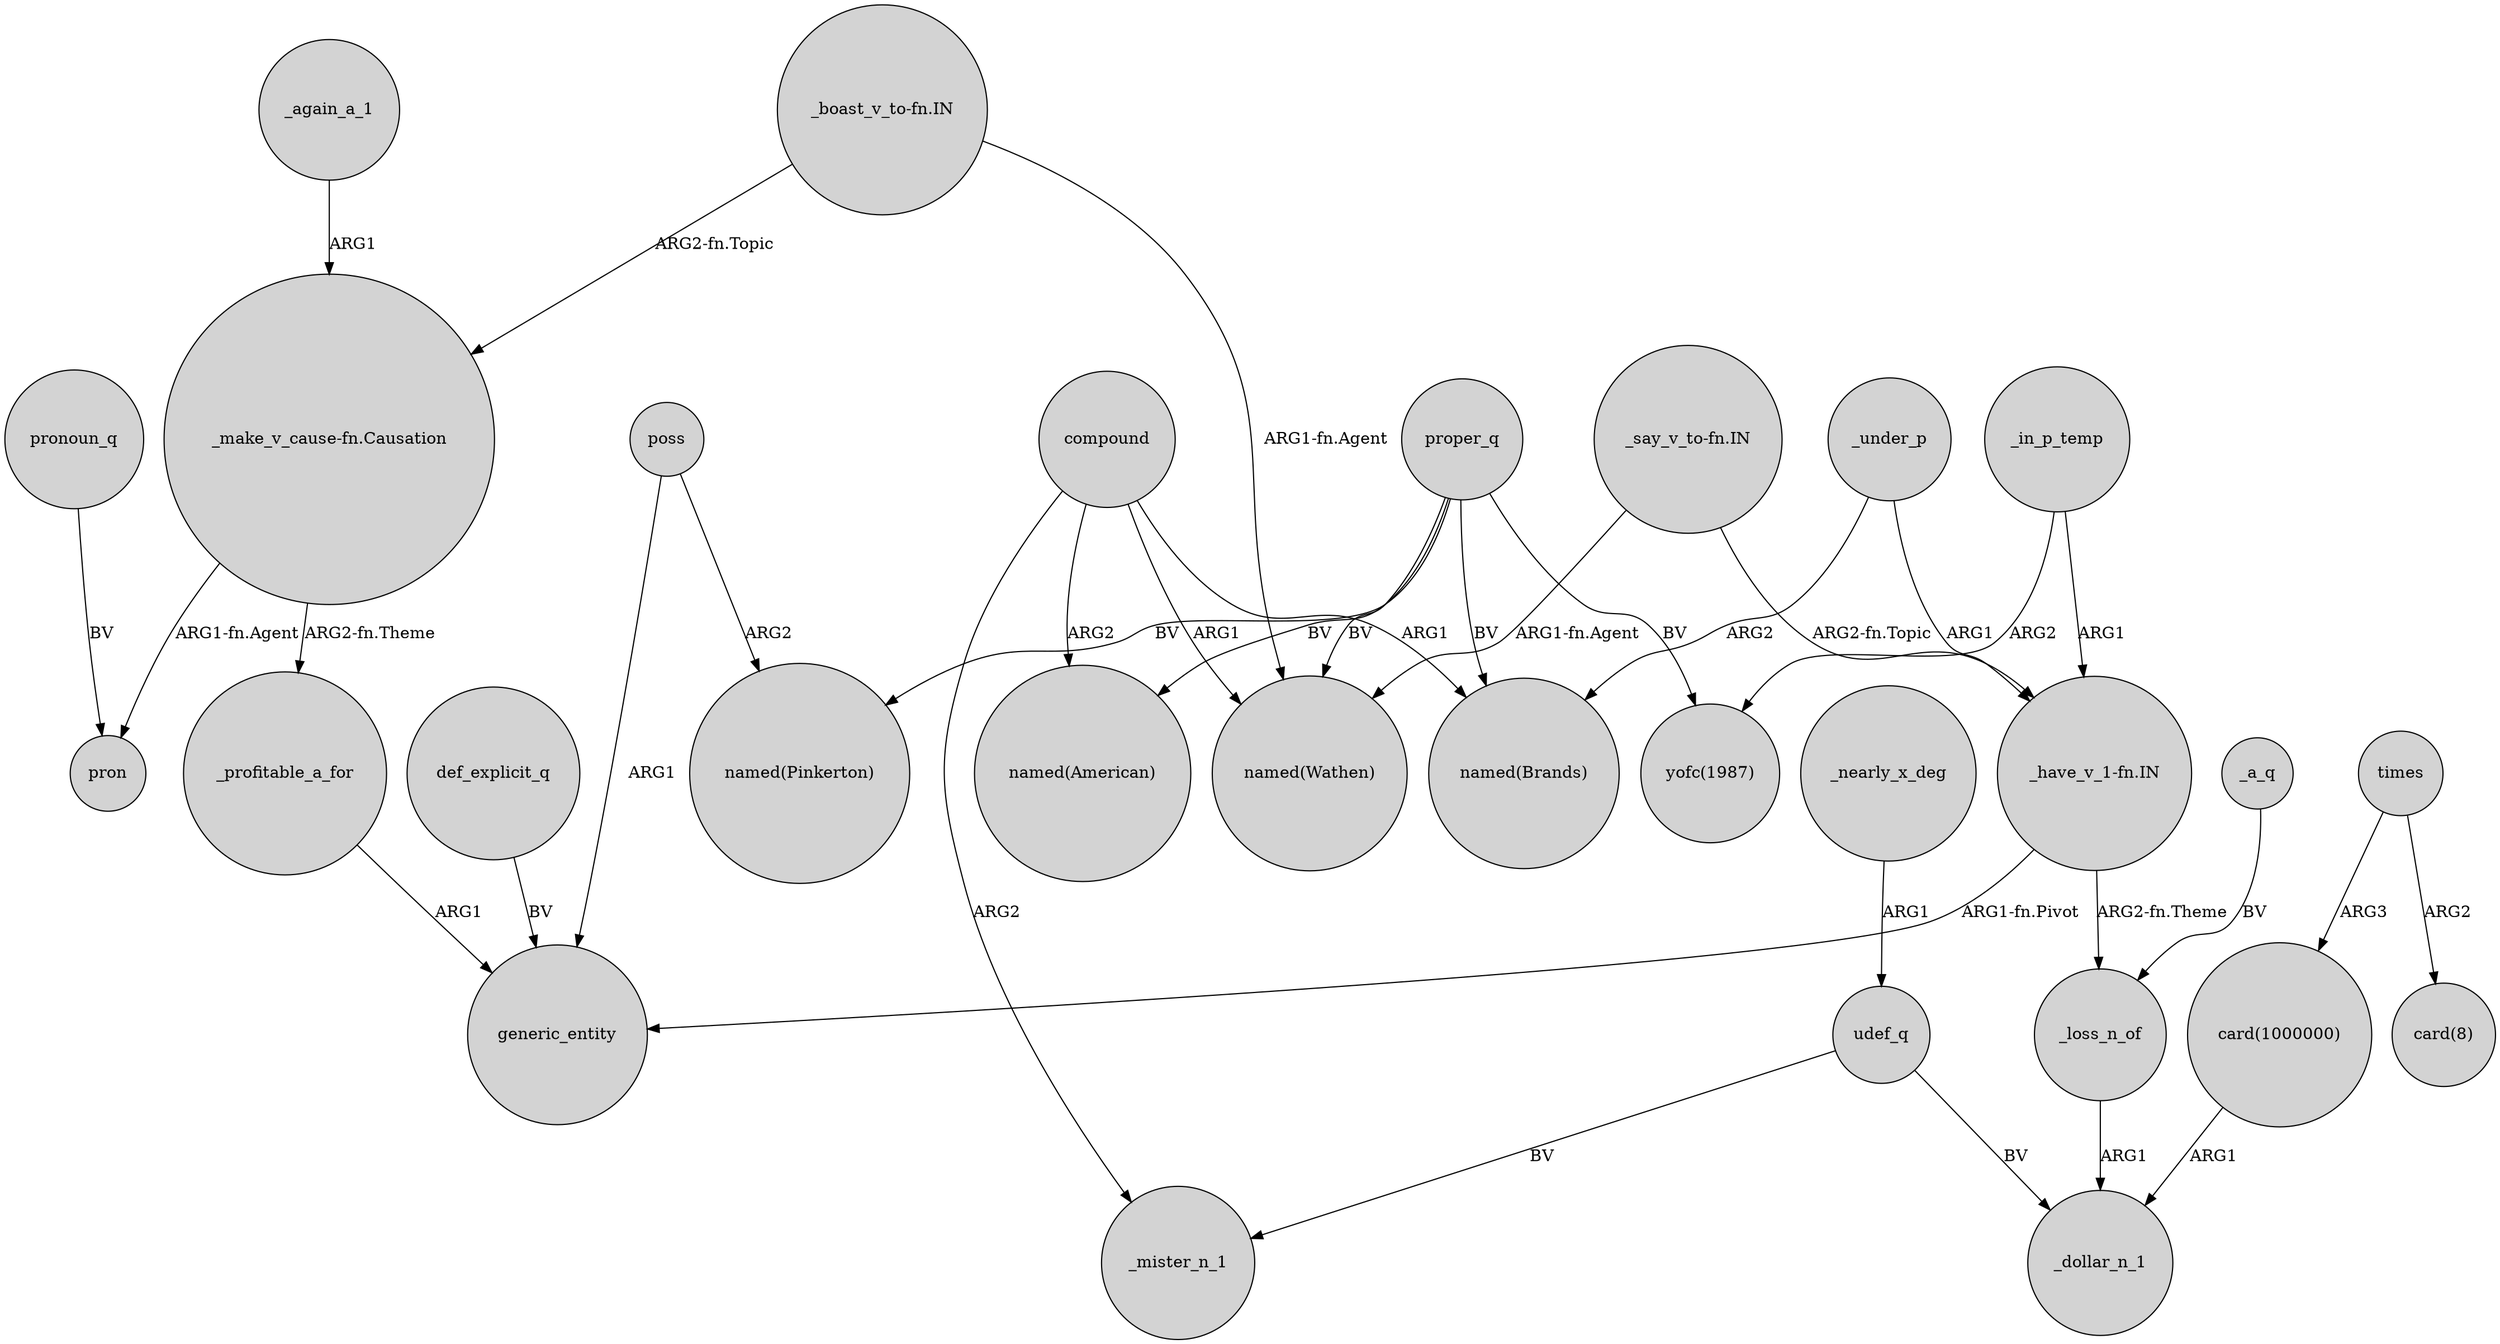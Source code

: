 digraph {
	node [shape=circle style=filled]
	proper_q -> "named(Pinkerton)" [label=BV]
	"card(1000000)" -> _dollar_n_1 [label=ARG1]
	_in_p_temp -> "yofc(1987)" [label=ARG2]
	"_make_v_cause-fn.Causation" -> _profitable_a_for [label="ARG2-fn.Theme"]
	compound -> "named(Brands)" [label=ARG1]
	poss -> generic_entity [label=ARG1]
	"_boast_v_to-fn.IN" -> "named(Wathen)" [label="ARG1-fn.Agent"]
	"_have_v_1-fn.IN" -> generic_entity [label="ARG1-fn.Pivot"]
	proper_q -> "named(American)" [label=BV]
	_profitable_a_for -> generic_entity [label=ARG1]
	_a_q -> _loss_n_of [label=BV]
	_loss_n_of -> _dollar_n_1 [label=ARG1]
	compound -> _mister_n_1 [label=ARG2]
	_under_p -> "named(Brands)" [label=ARG2]
	compound -> "named(Wathen)" [label=ARG1]
	def_explicit_q -> generic_entity [label=BV]
	udef_q -> _mister_n_1 [label=BV]
	_again_a_1 -> "_make_v_cause-fn.Causation" [label=ARG1]
	times -> "card(8)" [label=ARG2]
	compound -> "named(American)" [label=ARG2]
	poss -> "named(Pinkerton)" [label=ARG2]
	proper_q -> "named(Wathen)" [label=BV]
	pronoun_q -> pron [label=BV]
	times -> "card(1000000)" [label=ARG3]
	_under_p -> "_have_v_1-fn.IN" [label=ARG1]
	"_boast_v_to-fn.IN" -> "_make_v_cause-fn.Causation" [label="ARG2-fn.Topic"]
	_nearly_x_deg -> udef_q [label=ARG1]
	proper_q -> "yofc(1987)" [label=BV]
	"_say_v_to-fn.IN" -> "named(Wathen)" [label="ARG1-fn.Agent"]
	_in_p_temp -> "_have_v_1-fn.IN" [label=ARG1]
	"_say_v_to-fn.IN" -> "_have_v_1-fn.IN" [label="ARG2-fn.Topic"]
	"_make_v_cause-fn.Causation" -> pron [label="ARG1-fn.Agent"]
	"_have_v_1-fn.IN" -> _loss_n_of [label="ARG2-fn.Theme"]
	proper_q -> "named(Brands)" [label=BV]
	udef_q -> _dollar_n_1 [label=BV]
}
